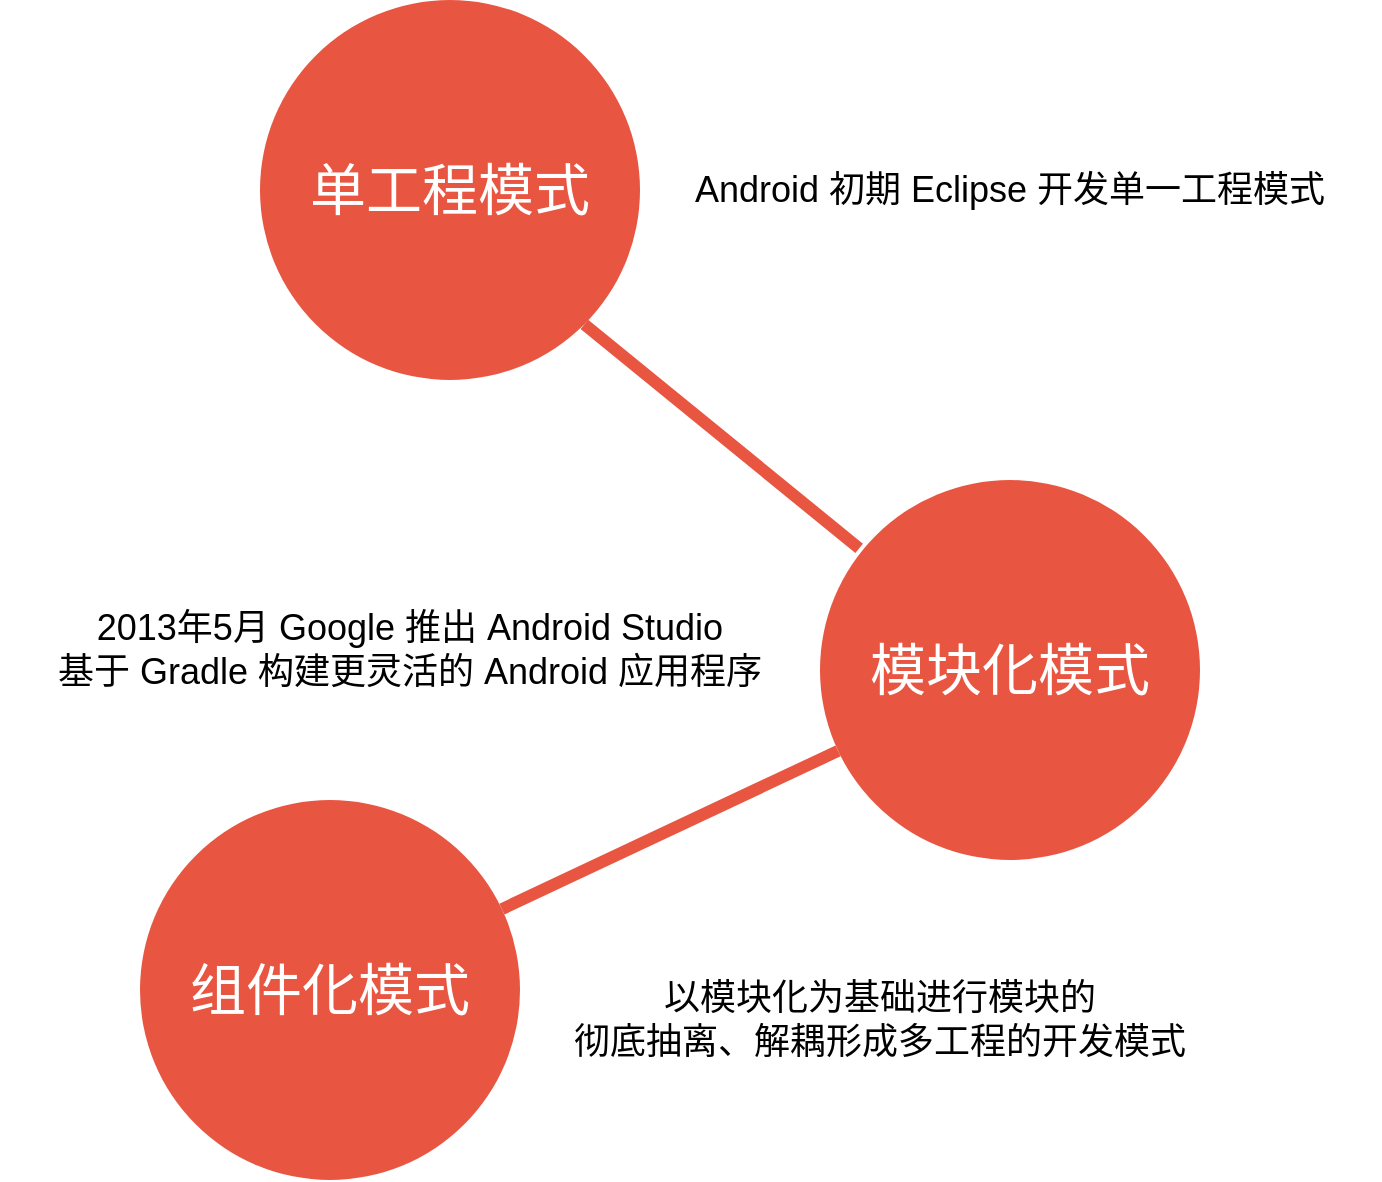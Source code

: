<mxfile version="10.6.3" type="device"><diagram id="6a731a19-8d31-9384-78a2-239565b7b9f0" name="Page-1"><mxGraphModel dx="1010" dy="-245" grid="1" gridSize="10" guides="1" tooltips="1" connect="1" arrows="1" fold="1" page="1" pageScale="1" pageWidth="1169" pageHeight="827" background="#ffffff" math="0" shadow="0"><root><mxCell id="0"/><mxCell id="1" parent="0"/><mxCell id="1356" value="&lt;font style=&quot;font-size: 28px&quot;&gt;单工程模式&lt;/font&gt;" style="ellipse;whiteSpace=wrap;html=1;shadow=0;fontFamily=Helvetica;fontSize=20;fontColor=#FFFFFF;align=center;strokeWidth=3;fillColor=#E85642;strokeColor=none;" parent="1" vertex="1"><mxGeometry x="230" y="930" width="190" height="190" as="geometry"/></mxCell><mxCell id="1366" value="" style="edgeStyle=none;endArrow=none;strokeWidth=6;strokeColor=#E85642;html=1;exitX=0.103;exitY=0.18;exitDx=0;exitDy=0;entryX=1;entryY=1;entryDx=0;entryDy=0;exitPerimeter=0;" parent="1" source="sndxGg10BTBjhVwcEzt7-1546" target="1356" edge="1"><mxGeometry x="331" y="276.5" width="100" height="100" as="geometry"><mxPoint x="539" y="1239" as="sourcePoint"/><mxPoint x="431" y="276.5" as="targetPoint"/></mxGeometry></mxCell><mxCell id="sndxGg10BTBjhVwcEzt7-1544" value="" style="edgeStyle=none;endArrow=none;strokeWidth=6;strokeColor=#E85642;html=1;" parent="1" source="sndxGg10BTBjhVwcEzt7-1546" target="sndxGg10BTBjhVwcEzt7-1545" edge="1"><mxGeometry x="341" y="300.5" width="100" height="100" as="geometry"><mxPoint x="539" y="1381" as="sourcePoint"/><mxPoint x="380" y="1490" as="targetPoint"/></mxGeometry></mxCell><mxCell id="sndxGg10BTBjhVwcEzt7-1545" value="&lt;font style=&quot;font-size: 28px&quot;&gt;组件化模式&lt;/font&gt;" style="ellipse;whiteSpace=wrap;html=1;shadow=0;fontFamily=Helvetica;fontSize=20;fontColor=#FFFFFF;align=center;strokeWidth=3;fillColor=#E85642;strokeColor=none;" parent="1" vertex="1"><mxGeometry x="170" y="1330" width="190" height="190" as="geometry"/></mxCell><mxCell id="sndxGg10BTBjhVwcEzt7-1546" value="&lt;font style=&quot;font-size: 28px&quot;&gt;模块化模式&lt;/font&gt;" style="ellipse;whiteSpace=wrap;html=1;shadow=0;fontFamily=Helvetica;fontSize=20;fontColor=#FFFFFF;align=center;strokeWidth=3;fillColor=#E85642;strokeColor=none;" parent="1" vertex="1"><mxGeometry x="510" y="1170" width="190" height="190" as="geometry"/></mxCell><mxCell id="sndxGg10BTBjhVwcEzt7-1547" value="&lt;div style=&quot;text-align: center&quot;&gt;&lt;font style=&quot;font-size: 18px&quot;&gt;Android&amp;nbsp;初期&amp;nbsp;Eclipse&amp;nbsp;开发单一工程模式&lt;/font&gt;&lt;/div&gt;" style="text;html=1;strokeColor=none;fillColor=none;align=center;verticalAlign=middle;whiteSpace=wrap;rounded=0;" parent="1" vertex="1"><mxGeometry x="420" y="995" width="370" height="60" as="geometry"/></mxCell><mxCell id="sndxGg10BTBjhVwcEzt7-1548" value="&lt;div style=&quot;text-align: center&quot;&gt;&lt;font style=&quot;font-size: 18px&quot;&gt;2013年5月&amp;nbsp;Google&amp;nbsp;推出&amp;nbsp;Android Studio&lt;/font&gt;&lt;/div&gt;&lt;div style=&quot;text-align: center&quot;&gt;&lt;font style=&quot;font-size: 18px&quot;&gt;基于&amp;nbsp;Gradle&amp;nbsp;构建更灵活的 Android&amp;nbsp;应用程序&lt;/font&gt;&lt;/div&gt;" style="text;html=1;strokeColor=none;fillColor=none;align=center;verticalAlign=middle;whiteSpace=wrap;rounded=0;" parent="1" vertex="1"><mxGeometry x="100" y="1220" width="410" height="70" as="geometry"/></mxCell><mxCell id="sndxGg10BTBjhVwcEzt7-1549" value="&lt;div style=&quot;text-align: center&quot;&gt;&lt;span style=&quot;font-size: 18px&quot;&gt;以模块化为基础&lt;/span&gt;&lt;span style=&quot;font-size: 18px&quot;&gt;进行模块的&lt;/span&gt;&lt;/div&gt;&lt;div style=&quot;text-align: center&quot;&gt;&lt;span style=&quot;font-size: 18px&quot;&gt;彻底抽离、解耦&lt;/span&gt;&lt;span style=&quot;font-size: 18px&quot;&gt;形成多工程的开发模式&lt;/span&gt;&lt;/div&gt;" style="text;html=1;strokeColor=none;fillColor=none;align=center;verticalAlign=middle;whiteSpace=wrap;rounded=0;" parent="1" vertex="1"><mxGeometry x="360" y="1410" width="360" height="60" as="geometry"/></mxCell></root></mxGraphModel></diagram></mxfile>